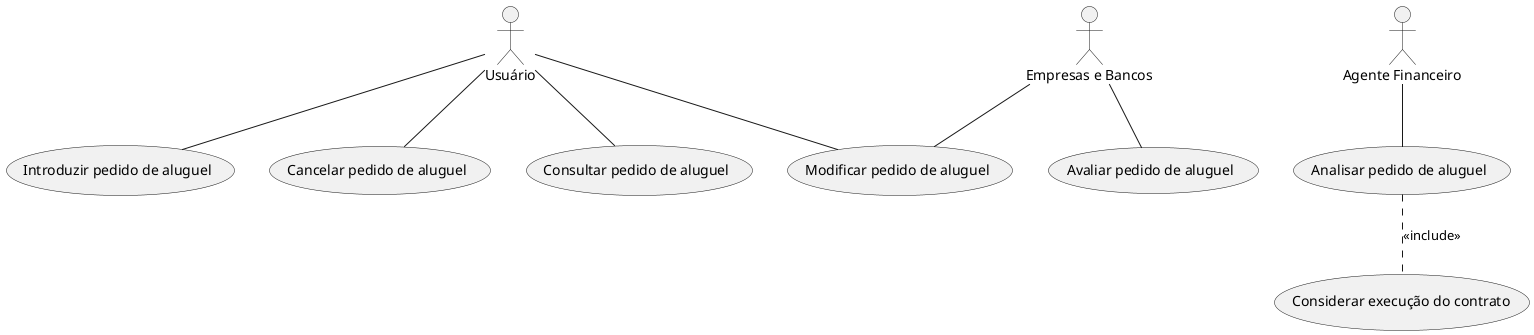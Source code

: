 @startuml useCaseDiagram

:Usuário: as U
:Empresas e Bancos: as EB
:Agente Financeiro: as AF

(Introduzir pedido de aluguel) as IntroPedido
(Cancelar pedido de aluguel) as CancelarPedido
(Consultar pedido de aluguel) as ConsultarPedido
(Modificar pedido de aluguel) as ModificarPedido

(Avaliar pedido de aluguel) as AvaliarPedido

(Analisar pedido de aluguel) as AnalisarPedido

(Considerar execução do contrato) as ConsultarViabilidade

U -- IntroPedido
U -- CancelarPedido
U -- ConsultarPedido
U -- ModificarPedido
EB -- ModificarPedido
EB -- AvaliarPedido
AF --  AnalisarPedido
AnalisarPedido .. ConsultarViabilidade : <<include>>

@enduml
